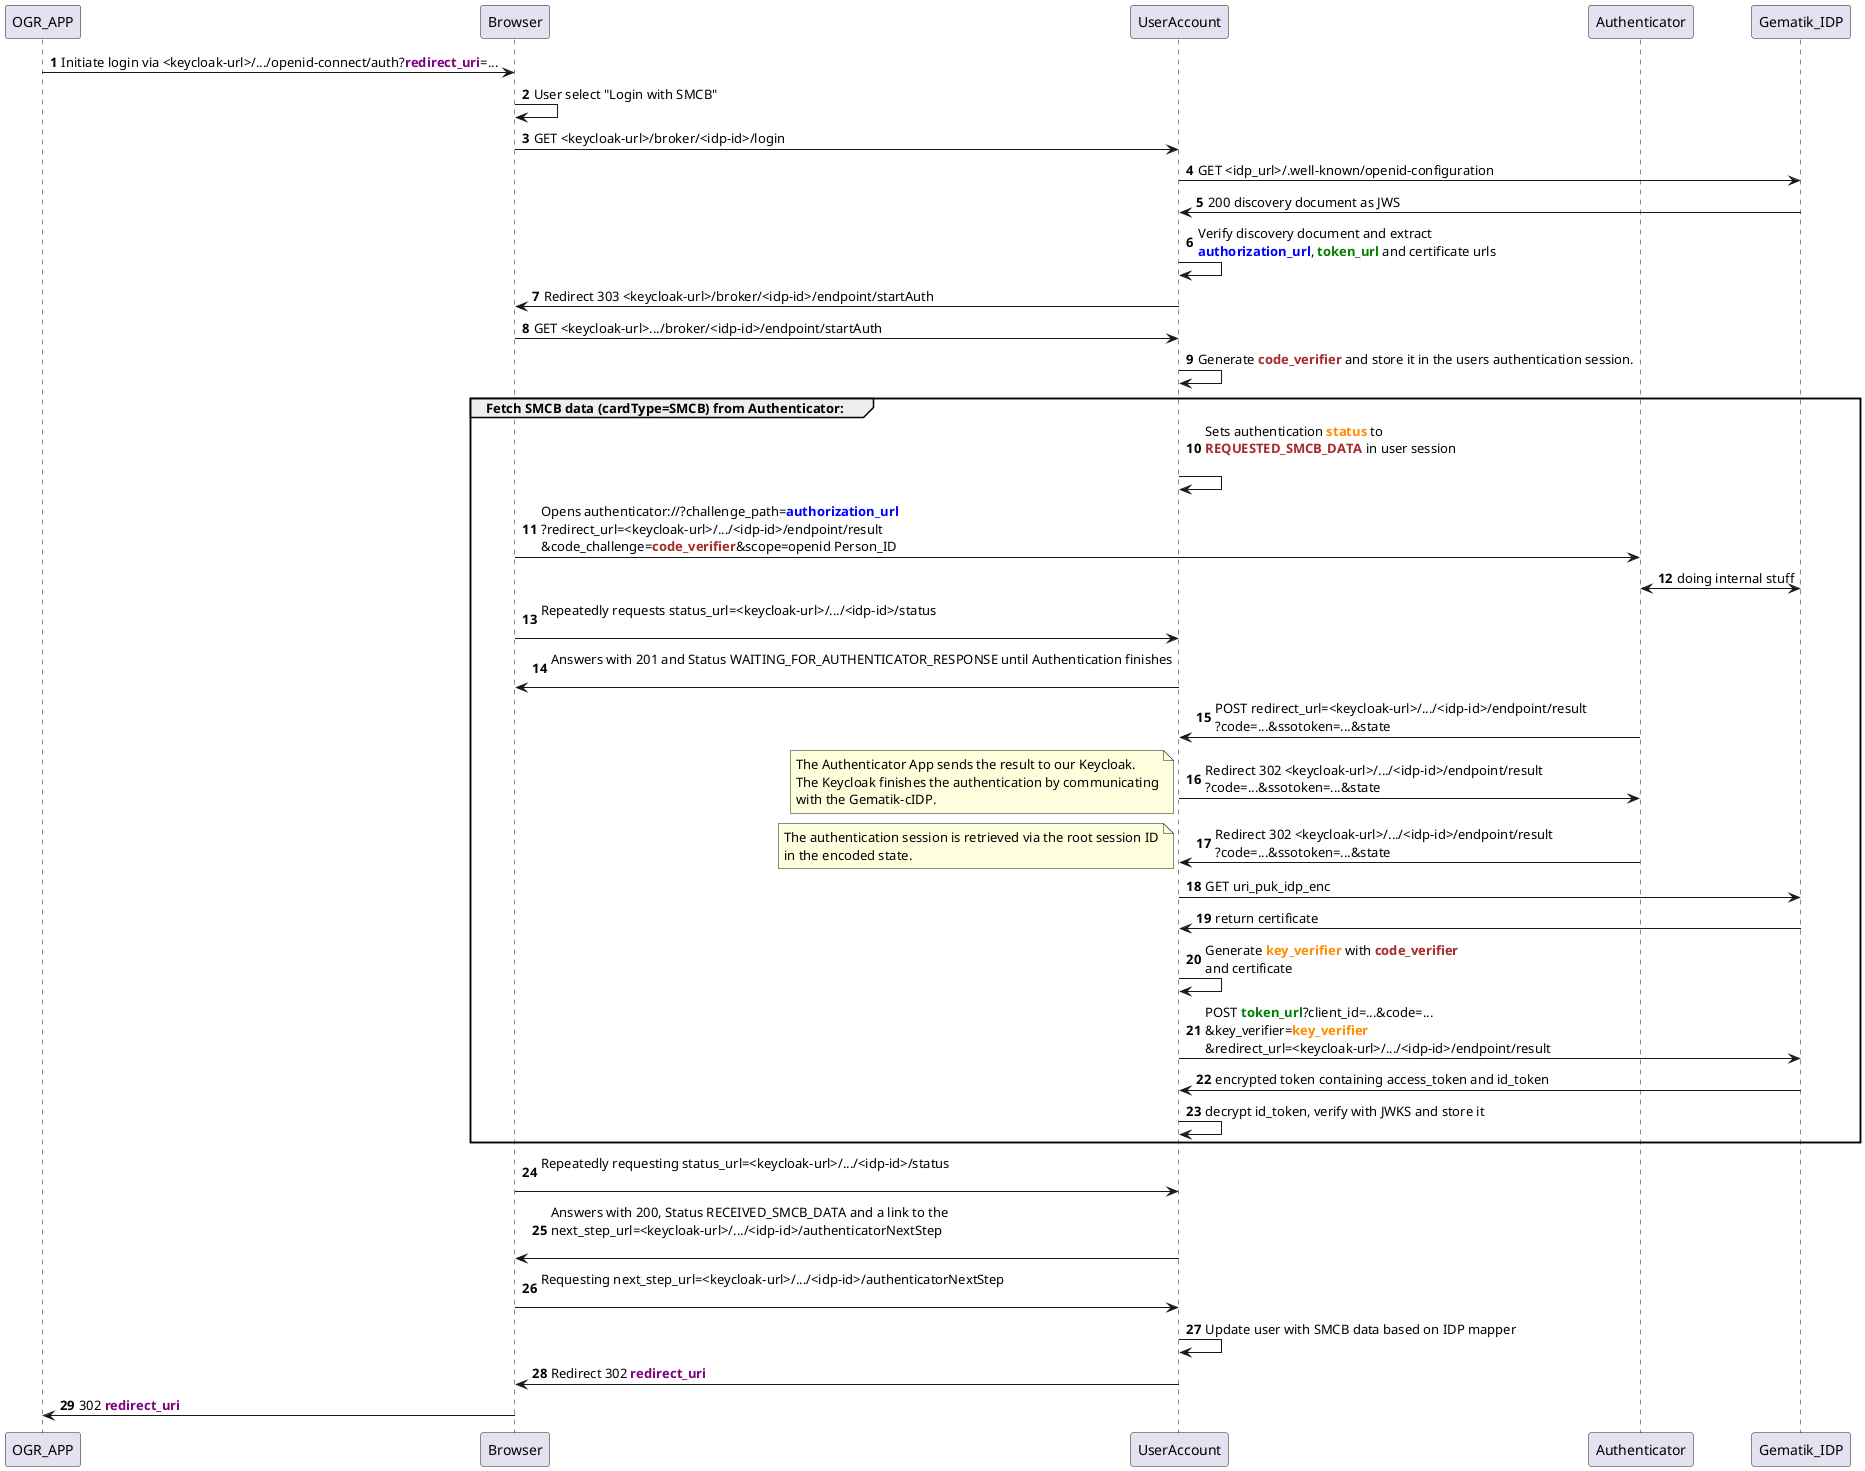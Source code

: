 @startuml ogr

participant OGR_APP order 0
participant Browser order 1
participant UserAccount order 2
participant Authenticator order 3
participant Gematik_IDP order 4

autonumber

OGR_APP -> Browser: Initiate login via <keycloak-url>/.../openid-connect/auth?<font color=purple><b>redirect_uri</font>=...
Browser -> Browser: User select "Login with SMCB"
Browser -> UserAccount: GET <keycloak-url>/broker/<idp-id>/login
UserAccount -> Gematik_IDP: GET <idp_url>/.well-known/openid-configuration
Gematik_IDP -> UserAccount: 200 discovery document as JWS
UserAccount -> UserAccount: Verify discovery document and extract\n\
<font color=blue><b>authorization_url</font>, <font color=green><b>token_url</font> and certificate urls
UserAccount -> Browser: Redirect 303 <keycloak-url>/broker/<idp-id>/endpoint/startAuth
Browser -> UserAccount: GET <keycloak-url>.../broker/<idp-id>/endpoint/startAuth
UserAccount -> UserAccount: Generate <font color=brown><b>code_verifier</font> and store it in the users authentication session.

group Fetch SMCB data (cardType=<b>SMCB</b>) from Authenticator:
UserAccount -> UserAccount: Sets authentication <font color=darkorange><b>status</font> to\n\
<font color=brown><b>REQUESTED_SMCB_DATA</font> in user session\n
Browser -> Authenticator: Opens authenticator://?challenge_path=<font color=blue><b>authorization_url</font>\n\
?redirect_url=<keycloak-url>/.../<idp-id>/endpoint/result\n\
&code_challenge=<font color=brown><b>code_verifier</font>&scope=openid Person_ID
Authenticator <-> Gematik_IDP: doing internal stuff

Browser -> UserAccount: Repeatedly requests status_url=<keycloak-url>/.../<idp-id>/status\n
UserAccount -> Browser: Answers with 201 and Status WAITING_FOR_AUTHENTICATOR_RESPONSE until Authentication finishes\n

Authenticator -> UserAccount: POST redirect_url=<keycloak-url>/.../<idp-id>/endpoint/result\n\
?code=...&ssotoken=...&state
UserAccount -> Authenticator: Redirect 302 <keycloak-url>/.../<idp-id>/endpoint/result\n\
?code=...&ssotoken=...&state
note left
The Authenticator App sends the result to our Keycloak.
The Keycloak finishes the authentication by communicating
with the Gematik-cIDP. 
end note
Authenticator -> UserAccount: Redirect 302 <keycloak-url>/.../<idp-id>/endpoint/result\n\
?code=...&ssotoken=...&state
note left
The authentication session is retrieved via the root session ID
in the encoded state.
end note
UserAccount -> Gematik_IDP: GET uri_puk_idp_enc
Gematik_IDP -> UserAccount: return certificate
UserAccount -> UserAccount: Generate <font color=darkorange><b>key_verifier</font> with <font color=brown><b>code_verifier</font>\n\
and certificate
UserAccount -> Gematik_IDP: POST <font color=green><b>token_url</font>?client_id=...&code=...\n\
&key_verifier=<font color=darkorange><b>key_verifier</font>\n\
&redirect_url=<keycloak-url>/.../<idp-id>/endpoint/result
Gematik_IDP -> UserAccount: encrypted token containing access_token and id_token
UserAccount -> UserAccount: decrypt id_token, verify with JWKS and store it
end

Browser -> UserAccount: Repeatedly requesting status_url=<keycloak-url>/.../<idp-id>/status\n
UserAccount -> Browser: Answers with 200, Status RECEIVED_SMCB_DATA and a link to the \n\
next_step_url=<keycloak-url>/.../<idp-id>/authenticatorNextStep\n
Browser -> UserAccount: Requesting next_step_url=<keycloak-url>/.../<idp-id>/authenticatorNextStep\n
UserAccount -> UserAccount: Update user with SMCB data based on IDP mapper
UserAccount -> Browser: Redirect 302 <font color=purple><b>redirect_uri</font>
Browser -> OGR_APP: 302 <font color=purple><b>redirect_uri</font>

@enduml
